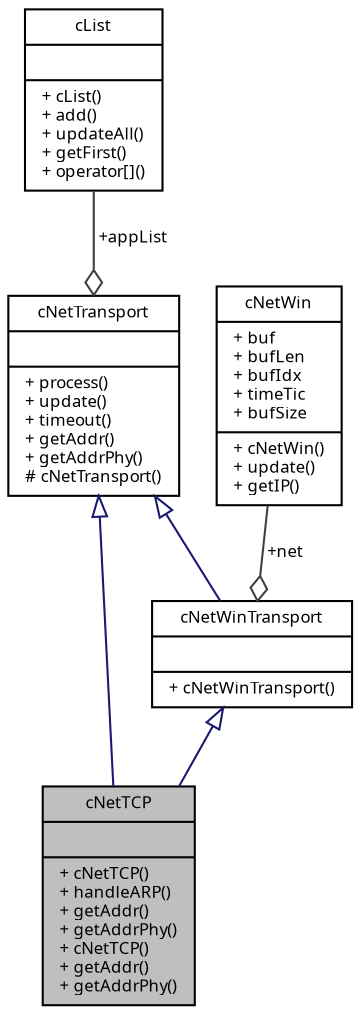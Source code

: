 digraph "cNetTCP"
{
  edge [fontname="Sans",fontsize="8",labelfontname="Sans",labelfontsize="8"];
  node [fontname="Sans",fontsize="8",shape=record];
  Node1 [label="{cNetTCP\n||+ cNetTCP()\l+ handleARP()\l+ getAddr()\l+ getAddrPhy()\l+ cNetTCP()\l+ getAddr()\l+ getAddrPhy()\l}",height=0.2,width=0.4,color="black", fillcolor="grey75", style="filled", fontcolor="black"];
  Node2 -> Node1 [dir="back",color="midnightblue",fontsize="8",style="solid",arrowtail="onormal",fontname="Sans"];
  Node2 [label="{cNetWinTransport\n||+ cNetWinTransport()\l}",height=0.2,width=0.4,color="black", fillcolor="white", style="filled",URL="$classc_net_win_transport.html"];
  Node3 -> Node2 [dir="back",color="midnightblue",fontsize="8",style="solid",arrowtail="onormal",fontname="Sans"];
  Node3 [label="{cNetTransport\n||+ process()\l+ update()\l+ timeout()\l+ getAddr()\l+ getAddrPhy()\l# cNetTransport()\l}",height=0.2,width=0.4,color="black", fillcolor="white", style="filled",URL="$classc_net_transport.html"];
  Node4 -> Node3 [color="grey25",fontsize="8",style="solid",label=" +appList" ,arrowhead="odiamond",fontname="Sans"];
  Node4 [label="{cList\n||+ cList()\l+ add()\l+ updateAll()\l+ getFirst()\l+ operator[]()\l}",height=0.2,width=0.4,color="black", fillcolor="white", style="filled",URL="$classc_list.html",tooltip="Base class for single linked lists. "];
  Node5 -> Node2 [color="grey25",fontsize="8",style="solid",label=" +net" ,arrowhead="odiamond",fontname="Sans"];
  Node5 [label="{cNetWin\n|+ buf\l+ bufLen\l+ bufIdx\l+ timeTic\l+ bufSize\l|+ cNetWin()\l+ update()\l+ getIP()\l}",height=0.2,width=0.4,color="black", fillcolor="white", style="filled",URL="$classc_net_win.html"];
  Node3 -> Node1 [dir="back",color="midnightblue",fontsize="8",style="solid",arrowtail="onormal",fontname="Sans"];
}
